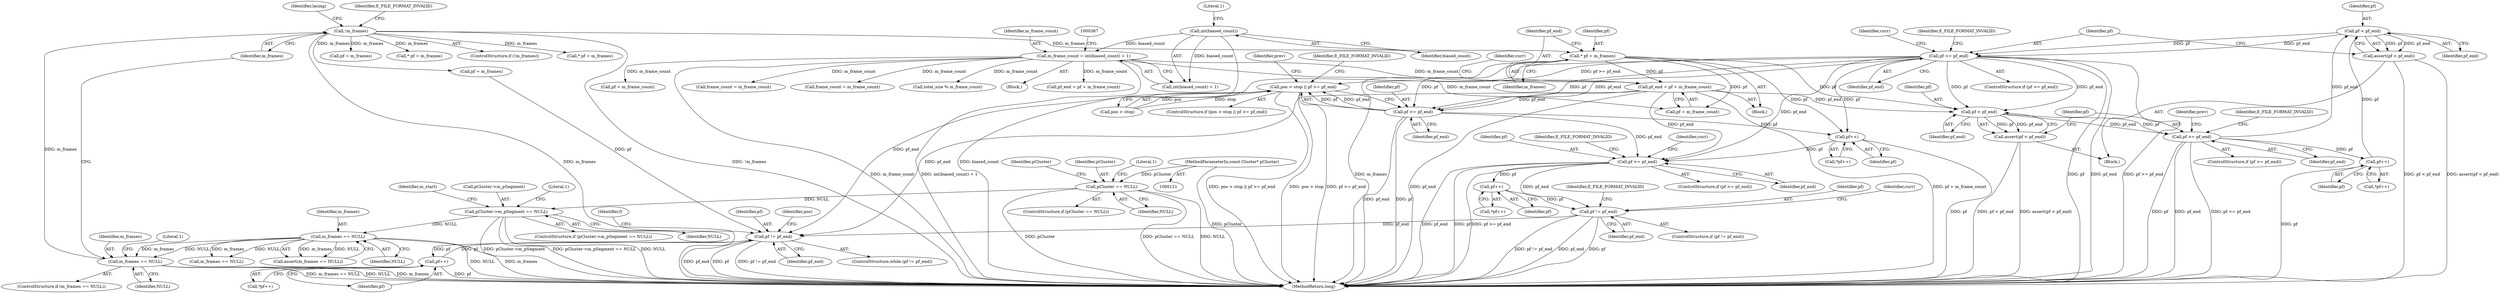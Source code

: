 digraph "0_Android_cc274e2abe8b2a6698a5c47d8aa4bb45f1f9538d_33@pointer" {
"1000831" [label="(Call,pf < pf_end)"];
"1000814" [label="(Call,pf++)"];
"1000805" [label="(Call,pf >= pf_end)"];
"1000801" [label="(Call,pf < pf_end)"];
"1000835" [label="(Call,pf >= pf_end)"];
"1000831" [label="(Call,pf < pf_end)"];
"1000756" [label="(Call,* pf = m_frames)"];
"1000379" [label="(Call,!m_frames)"];
"1000372" [label="(Call,m_frames == NULL)"];
"1000153" [label="(Call,m_frames == NULL)"];
"1000132" [label="(Call,pCluster->m_pSegment == NULL)"];
"1000125" [label="(Call,pCluster == NULL)"];
"1000122" [label="(MethodParameterIn,const Cluster* pCluster)"];
"1000759" [label="(Call,pf_end = pf + m_frame_count)"];
"1000360" [label="(Call,m_frame_count = int(biased_count) + 1)"];
"1000363" [label="(Call,int(biased_count))"];
"1000830" [label="(Call,assert(pf < pf_end))"];
"1000800" [label="(Call,assert(pf < pf_end))"];
"1000930" [label="(Call,pos > stop || pf >= pf_end)"];
"1000934" [label="(Call,pf >= pf_end)"];
"1000943" [label="(Call,pf++)"];
"1000960" [label="(Call,pf >= pf_end)"];
"1000969" [label="(Call,pf++)"];
"1000972" [label="(Call,pf != pf_end)"];
"1001020" [label="(Call,pf != pf_end)"];
"1001028" [label="(Call,pf++)"];
"1000133" [label="(Call,pCluster->m_pSegment)"];
"1000124" [label="(ControlStructure,if (pCluster == NULL))"];
"1000385" [label="(Identifier,lacing)"];
"1000544" [label="(Call,pf = m_frames)"];
"1000134" [label="(Identifier,pCluster)"];
"1000967" [label="(Identifier,curr)"];
"1000959" [label="(ControlStructure,if (pf >= pf_end))"];
"1000931" [label="(Call,pos > stop)"];
"1000760" [label="(Identifier,pf_end)"];
"1001027" [label="(Call,*pf++)"];
"1000806" [label="(Identifier,pf)"];
"1000757" [label="(Identifier,pf)"];
"1000970" [label="(Identifier,pf)"];
"1000804" [label="(ControlStructure,if (pf >= pf_end))"];
"1000815" [label="(Identifier,pf)"];
"1000127" [label="(Identifier,NULL)"];
"1000364" [label="(Identifier,biased_count)"];
"1000805" [label="(Call,pf >= pf_end)"];
"1000962" [label="(Identifier,pf_end)"];
"1000974" [label="(Identifier,pf_end)"];
"1000139" [label="(Literal,1)"];
"1000371" [label="(ControlStructure,if (m_frames == NULL))"];
"1000362" [label="(Call,int(biased_count) + 1)"];
"1000961" [label="(Identifier,pf)"];
"1000132" [label="(Call,pCluster->m_pSegment == NULL)"];
"1000836" [label="(Identifier,pf)"];
"1000973" [label="(Identifier,pf)"];
"1000972" [label="(Call,pf != pf_end)"];
"1001029" [label="(Identifier,pf)"];
"1000131" [label="(ControlStructure,if (pCluster->m_pSegment == NULL))"];
"1000935" [label="(Identifier,pf)"];
"1000813" [label="(Call,*pf++)"];
"1000361" [label="(Identifier,m_frame_count)"];
"1000834" [label="(ControlStructure,if (pf >= pf_end))"];
"1000969" [label="(Call,pf++)"];
"1000756" [label="(Call,* pf = m_frames)"];
"1001019" [label="(ControlStructure,while (pf != pf_end))"];
"1000938" [label="(Identifier,E_FILE_FORMAT_INVALID)"];
"1000123" [label="(Block,)"];
"1001066" [label="(MethodReturn,long)"];
"1000832" [label="(Identifier,pf)"];
"1000152" [label="(Call,assert(m_frames == NULL))"];
"1001021" [label="(Identifier,pf)"];
"1000943" [label="(Call,pf++)"];
"1001060" [label="(Identifier,pos)"];
"1000930" [label="(Call,pos > stop || pf >= pf_end)"];
"1000392" [label="(Call,pf_end = pf + m_frame_count)"];
"1000964" [label="(Identifier,E_FILE_FORMAT_INVALID)"];
"1000382" [label="(Identifier,E_FILE_FORMAT_INVALID)"];
"1000831" [label="(Call,pf < pf_end)"];
"1000153" [label="(Call,m_frames == NULL)"];
"1000154" [label="(Identifier,m_frames)"];
"1000971" [label="(ControlStructure,if (pf != pf_end))"];
"1000379" [label="(Call,!m_frames)"];
"1000835" [label="(Call,pf >= pf_end)"];
"1000761" [label="(Call,pf + m_frame_count)"];
"1000803" [label="(Identifier,pf_end)"];
"1000758" [label="(Identifier,m_frames)"];
"1000968" [label="(Call,*pf++)"];
"1000934" [label="(Call,pf >= pf_end)"];
"1000155" [label="(Identifier,NULL)"];
"1000809" [label="(Identifier,E_FILE_FORMAT_INVALID)"];
"1000979" [label="(Identifier,curr)"];
"1000380" [label="(Identifier,m_frames)"];
"1000942" [label="(Call,*pf++)"];
"1000292" [label="(Call,m_frames == NULL)"];
"1000377" [label="(Literal,1)"];
"1000142" [label="(Identifier,m_start)"];
"1000814" [label="(Call,pf++)"];
"1000126" [label="(Identifier,pCluster)"];
"1000374" [label="(Identifier,NULL)"];
"1000830" [label="(Call,assert(pf < pf_end))"];
"1000837" [label="(Identifier,pf_end)"];
"1000363" [label="(Call,int(biased_count))"];
"1000936" [label="(Identifier,pf_end)"];
"1000639" [label="(Call,* pf = m_frames)"];
"1001026" [label="(Identifier,f)"];
"1000976" [label="(Identifier,E_FILE_FORMAT_INVALID)"];
"1000793" [label="(Block,)"];
"1000365" [label="(Literal,1)"];
"1000122" [label="(MethodParameterIn,const Cluster* pCluster)"];
"1000767" [label="(Identifier,curr)"];
"1001022" [label="(Identifier,pf_end)"];
"1000833" [label="(Identifier,pf_end)"];
"1000394" [label="(Call,pf + m_frame_count)"];
"1000842" [label="(Identifier,curr)"];
"1000759" [label="(Call,pf_end = pf + m_frame_count)"];
"1000378" [label="(ControlStructure,if (!m_frames))"];
"1000801" [label="(Call,pf < pf_end)"];
"1000800" [label="(Call,assert(pf < pf_end))"];
"1000372" [label="(Call,m_frames == NULL)"];
"1000389" [label="(Call,* pf = m_frames)"];
"1000714" [label="(Call,frame_count = m_frame_count)"];
"1000941" [label="(Identifier,prev)"];
"1000125" [label="(Call,pCluster == NULL)"];
"1000807" [label="(Identifier,pf_end)"];
"1000929" [label="(ControlStructure,if (pos > stop || pf >= pf_end))"];
"1001028" [label="(Call,pf++)"];
"1000839" [label="(Identifier,E_FILE_FORMAT_INVALID)"];
"1000960" [label="(Call,pf >= pf_end)"];
"1000130" [label="(Literal,1)"];
"1000402" [label="(Call,frame_count = m_frame_count)"];
"1000944" [label="(Identifier,pf)"];
"1000812" [label="(Identifier,prev)"];
"1000616" [label="(Call,total_size % m_frame_count)"];
"1000373" [label="(Identifier,m_frames)"];
"1000802" [label="(Identifier,pf)"];
"1000698" [label="(Block,)"];
"1001020" [label="(Call,pf != pf_end)"];
"1000360" [label="(Call,m_frame_count = int(biased_count) + 1)"];
"1001016" [label="(Call,pf = m_frames)"];
"1000136" [label="(Identifier,NULL)"];
"1000831" -> "1000830"  [label="AST: "];
"1000831" -> "1000833"  [label="CFG: "];
"1000832" -> "1000831"  [label="AST: "];
"1000833" -> "1000831"  [label="AST: "];
"1000830" -> "1000831"  [label="CFG: "];
"1000831" -> "1000830"  [label="DDG: pf"];
"1000831" -> "1000830"  [label="DDG: pf_end"];
"1000814" -> "1000831"  [label="DDG: pf"];
"1000805" -> "1000831"  [label="DDG: pf_end"];
"1000831" -> "1000835"  [label="DDG: pf"];
"1000831" -> "1000835"  [label="DDG: pf_end"];
"1000814" -> "1000813"  [label="AST: "];
"1000814" -> "1000815"  [label="CFG: "];
"1000815" -> "1000814"  [label="AST: "];
"1000813" -> "1000814"  [label="CFG: "];
"1000814" -> "1001066"  [label="DDG: pf"];
"1000805" -> "1000814"  [label="DDG: pf"];
"1000805" -> "1000804"  [label="AST: "];
"1000805" -> "1000807"  [label="CFG: "];
"1000806" -> "1000805"  [label="AST: "];
"1000807" -> "1000805"  [label="AST: "];
"1000809" -> "1000805"  [label="CFG: "];
"1000812" -> "1000805"  [label="CFG: "];
"1000805" -> "1001066"  [label="DDG: pf >= pf_end"];
"1000805" -> "1001066"  [label="DDG: pf_end"];
"1000805" -> "1001066"  [label="DDG: pf"];
"1000801" -> "1000805"  [label="DDG: pf"];
"1000801" -> "1000805"  [label="DDG: pf_end"];
"1000801" -> "1000800"  [label="AST: "];
"1000801" -> "1000803"  [label="CFG: "];
"1000802" -> "1000801"  [label="AST: "];
"1000803" -> "1000801"  [label="AST: "];
"1000800" -> "1000801"  [label="CFG: "];
"1000801" -> "1000800"  [label="DDG: pf"];
"1000801" -> "1000800"  [label="DDG: pf_end"];
"1000835" -> "1000801"  [label="DDG: pf"];
"1000835" -> "1000801"  [label="DDG: pf_end"];
"1000756" -> "1000801"  [label="DDG: pf"];
"1000759" -> "1000801"  [label="DDG: pf_end"];
"1000835" -> "1000834"  [label="AST: "];
"1000835" -> "1000837"  [label="CFG: "];
"1000836" -> "1000835"  [label="AST: "];
"1000837" -> "1000835"  [label="AST: "];
"1000839" -> "1000835"  [label="CFG: "];
"1000842" -> "1000835"  [label="CFG: "];
"1000835" -> "1001066"  [label="DDG: pf >= pf_end"];
"1000835" -> "1001066"  [label="DDG: pf"];
"1000835" -> "1001066"  [label="DDG: pf_end"];
"1000835" -> "1000930"  [label="DDG: pf >= pf_end"];
"1000835" -> "1000934"  [label="DDG: pf"];
"1000835" -> "1000934"  [label="DDG: pf_end"];
"1000835" -> "1000943"  [label="DDG: pf"];
"1000835" -> "1000960"  [label="DDG: pf_end"];
"1000835" -> "1001020"  [label="DDG: pf_end"];
"1000756" -> "1000698"  [label="AST: "];
"1000756" -> "1000758"  [label="CFG: "];
"1000757" -> "1000756"  [label="AST: "];
"1000758" -> "1000756"  [label="AST: "];
"1000760" -> "1000756"  [label="CFG: "];
"1000756" -> "1001066"  [label="DDG: m_frames"];
"1000379" -> "1000756"  [label="DDG: m_frames"];
"1000756" -> "1000759"  [label="DDG: pf"];
"1000756" -> "1000761"  [label="DDG: pf"];
"1000756" -> "1000934"  [label="DDG: pf"];
"1000756" -> "1000943"  [label="DDG: pf"];
"1000379" -> "1000378"  [label="AST: "];
"1000379" -> "1000380"  [label="CFG: "];
"1000380" -> "1000379"  [label="AST: "];
"1000382" -> "1000379"  [label="CFG: "];
"1000385" -> "1000379"  [label="CFG: "];
"1000379" -> "1001066"  [label="DDG: m_frames"];
"1000379" -> "1001066"  [label="DDG: !m_frames"];
"1000372" -> "1000379"  [label="DDG: m_frames"];
"1000379" -> "1000389"  [label="DDG: m_frames"];
"1000379" -> "1000544"  [label="DDG: m_frames"];
"1000379" -> "1000639"  [label="DDG: m_frames"];
"1000379" -> "1001016"  [label="DDG: m_frames"];
"1000372" -> "1000371"  [label="AST: "];
"1000372" -> "1000374"  [label="CFG: "];
"1000373" -> "1000372"  [label="AST: "];
"1000374" -> "1000372"  [label="AST: "];
"1000377" -> "1000372"  [label="CFG: "];
"1000380" -> "1000372"  [label="CFG: "];
"1000372" -> "1001066"  [label="DDG: m_frames"];
"1000372" -> "1001066"  [label="DDG: m_frames == NULL"];
"1000372" -> "1001066"  [label="DDG: NULL"];
"1000153" -> "1000372"  [label="DDG: m_frames"];
"1000153" -> "1000372"  [label="DDG: NULL"];
"1000153" -> "1000152"  [label="AST: "];
"1000153" -> "1000155"  [label="CFG: "];
"1000154" -> "1000153"  [label="AST: "];
"1000155" -> "1000153"  [label="AST: "];
"1000152" -> "1000153"  [label="CFG: "];
"1000153" -> "1001066"  [label="DDG: NULL"];
"1000153" -> "1001066"  [label="DDG: m_frames"];
"1000153" -> "1000152"  [label="DDG: m_frames"];
"1000153" -> "1000152"  [label="DDG: NULL"];
"1000132" -> "1000153"  [label="DDG: NULL"];
"1000153" -> "1000292"  [label="DDG: m_frames"];
"1000153" -> "1000292"  [label="DDG: NULL"];
"1000132" -> "1000131"  [label="AST: "];
"1000132" -> "1000136"  [label="CFG: "];
"1000133" -> "1000132"  [label="AST: "];
"1000136" -> "1000132"  [label="AST: "];
"1000139" -> "1000132"  [label="CFG: "];
"1000142" -> "1000132"  [label="CFG: "];
"1000132" -> "1001066"  [label="DDG: pCluster->m_pSegment == NULL"];
"1000132" -> "1001066"  [label="DDG: pCluster->m_pSegment"];
"1000132" -> "1001066"  [label="DDG: NULL"];
"1000125" -> "1000132"  [label="DDG: NULL"];
"1000125" -> "1000124"  [label="AST: "];
"1000125" -> "1000127"  [label="CFG: "];
"1000126" -> "1000125"  [label="AST: "];
"1000127" -> "1000125"  [label="AST: "];
"1000130" -> "1000125"  [label="CFG: "];
"1000134" -> "1000125"  [label="CFG: "];
"1000125" -> "1001066"  [label="DDG: pCluster"];
"1000125" -> "1001066"  [label="DDG: pCluster == NULL"];
"1000125" -> "1001066"  [label="DDG: NULL"];
"1000122" -> "1000125"  [label="DDG: pCluster"];
"1000122" -> "1000121"  [label="AST: "];
"1000122" -> "1001066"  [label="DDG: pCluster"];
"1000759" -> "1000698"  [label="AST: "];
"1000759" -> "1000761"  [label="CFG: "];
"1000760" -> "1000759"  [label="AST: "];
"1000761" -> "1000759"  [label="AST: "];
"1000767" -> "1000759"  [label="CFG: "];
"1000759" -> "1001066"  [label="DDG: pf_end"];
"1000759" -> "1001066"  [label="DDG: pf + m_frame_count"];
"1000360" -> "1000759"  [label="DDG: m_frame_count"];
"1000759" -> "1000934"  [label="DDG: pf_end"];
"1000759" -> "1000960"  [label="DDG: pf_end"];
"1000759" -> "1001020"  [label="DDG: pf_end"];
"1000360" -> "1000123"  [label="AST: "];
"1000360" -> "1000362"  [label="CFG: "];
"1000361" -> "1000360"  [label="AST: "];
"1000362" -> "1000360"  [label="AST: "];
"1000367" -> "1000360"  [label="CFG: "];
"1000360" -> "1001066"  [label="DDG: m_frame_count"];
"1000360" -> "1001066"  [label="DDG: int(biased_count) + 1"];
"1000363" -> "1000360"  [label="DDG: biased_count"];
"1000360" -> "1000392"  [label="DDG: m_frame_count"];
"1000360" -> "1000394"  [label="DDG: m_frame_count"];
"1000360" -> "1000402"  [label="DDG: m_frame_count"];
"1000360" -> "1000616"  [label="DDG: m_frame_count"];
"1000360" -> "1000714"  [label="DDG: m_frame_count"];
"1000360" -> "1000761"  [label="DDG: m_frame_count"];
"1000363" -> "1000362"  [label="AST: "];
"1000363" -> "1000364"  [label="CFG: "];
"1000364" -> "1000363"  [label="AST: "];
"1000365" -> "1000363"  [label="CFG: "];
"1000363" -> "1001066"  [label="DDG: biased_count"];
"1000363" -> "1000362"  [label="DDG: biased_count"];
"1000830" -> "1000793"  [label="AST: "];
"1000836" -> "1000830"  [label="CFG: "];
"1000830" -> "1001066"  [label="DDG: assert(pf < pf_end)"];
"1000830" -> "1001066"  [label="DDG: pf < pf_end"];
"1000800" -> "1000793"  [label="AST: "];
"1000806" -> "1000800"  [label="CFG: "];
"1000800" -> "1001066"  [label="DDG: assert(pf < pf_end)"];
"1000800" -> "1001066"  [label="DDG: pf < pf_end"];
"1000930" -> "1000929"  [label="AST: "];
"1000930" -> "1000931"  [label="CFG: "];
"1000930" -> "1000934"  [label="CFG: "];
"1000931" -> "1000930"  [label="AST: "];
"1000934" -> "1000930"  [label="AST: "];
"1000938" -> "1000930"  [label="CFG: "];
"1000941" -> "1000930"  [label="CFG: "];
"1000930" -> "1001066"  [label="DDG: pf >= pf_end"];
"1000930" -> "1001066"  [label="DDG: pos > stop || pf >= pf_end"];
"1000930" -> "1001066"  [label="DDG: pos > stop"];
"1000931" -> "1000930"  [label="DDG: pos"];
"1000931" -> "1000930"  [label="DDG: stop"];
"1000934" -> "1000930"  [label="DDG: pf"];
"1000934" -> "1000930"  [label="DDG: pf_end"];
"1000934" -> "1000936"  [label="CFG: "];
"1000935" -> "1000934"  [label="AST: "];
"1000936" -> "1000934"  [label="AST: "];
"1000934" -> "1001066"  [label="DDG: pf"];
"1000934" -> "1001066"  [label="DDG: pf_end"];
"1000934" -> "1000943"  [label="DDG: pf"];
"1000934" -> "1000960"  [label="DDG: pf_end"];
"1000943" -> "1000942"  [label="AST: "];
"1000943" -> "1000944"  [label="CFG: "];
"1000944" -> "1000943"  [label="AST: "];
"1000942" -> "1000943"  [label="CFG: "];
"1000943" -> "1001066"  [label="DDG: pf"];
"1000943" -> "1000960"  [label="DDG: pf"];
"1000960" -> "1000959"  [label="AST: "];
"1000960" -> "1000962"  [label="CFG: "];
"1000961" -> "1000960"  [label="AST: "];
"1000962" -> "1000960"  [label="AST: "];
"1000964" -> "1000960"  [label="CFG: "];
"1000967" -> "1000960"  [label="CFG: "];
"1000960" -> "1001066"  [label="DDG: pf_end"];
"1000960" -> "1001066"  [label="DDG: pf"];
"1000960" -> "1001066"  [label="DDG: pf >= pf_end"];
"1000960" -> "1000969"  [label="DDG: pf"];
"1000960" -> "1000972"  [label="DDG: pf_end"];
"1000969" -> "1000968"  [label="AST: "];
"1000969" -> "1000970"  [label="CFG: "];
"1000970" -> "1000969"  [label="AST: "];
"1000968" -> "1000969"  [label="CFG: "];
"1000969" -> "1000972"  [label="DDG: pf"];
"1000972" -> "1000971"  [label="AST: "];
"1000972" -> "1000974"  [label="CFG: "];
"1000973" -> "1000972"  [label="AST: "];
"1000974" -> "1000972"  [label="AST: "];
"1000976" -> "1000972"  [label="CFG: "];
"1000979" -> "1000972"  [label="CFG: "];
"1000972" -> "1001066"  [label="DDG: pf != pf_end"];
"1000972" -> "1001066"  [label="DDG: pf_end"];
"1000972" -> "1001066"  [label="DDG: pf"];
"1000972" -> "1001020"  [label="DDG: pf_end"];
"1001020" -> "1001019"  [label="AST: "];
"1001020" -> "1001022"  [label="CFG: "];
"1001021" -> "1001020"  [label="AST: "];
"1001022" -> "1001020"  [label="AST: "];
"1001026" -> "1001020"  [label="CFG: "];
"1001060" -> "1001020"  [label="CFG: "];
"1001020" -> "1001066"  [label="DDG: pf"];
"1001020" -> "1001066"  [label="DDG: pf != pf_end"];
"1001020" -> "1001066"  [label="DDG: pf_end"];
"1001028" -> "1001020"  [label="DDG: pf"];
"1001016" -> "1001020"  [label="DDG: pf"];
"1001020" -> "1001028"  [label="DDG: pf"];
"1001028" -> "1001027"  [label="AST: "];
"1001028" -> "1001029"  [label="CFG: "];
"1001029" -> "1001028"  [label="AST: "];
"1001027" -> "1001028"  [label="CFG: "];
"1001028" -> "1001066"  [label="DDG: pf"];
}
